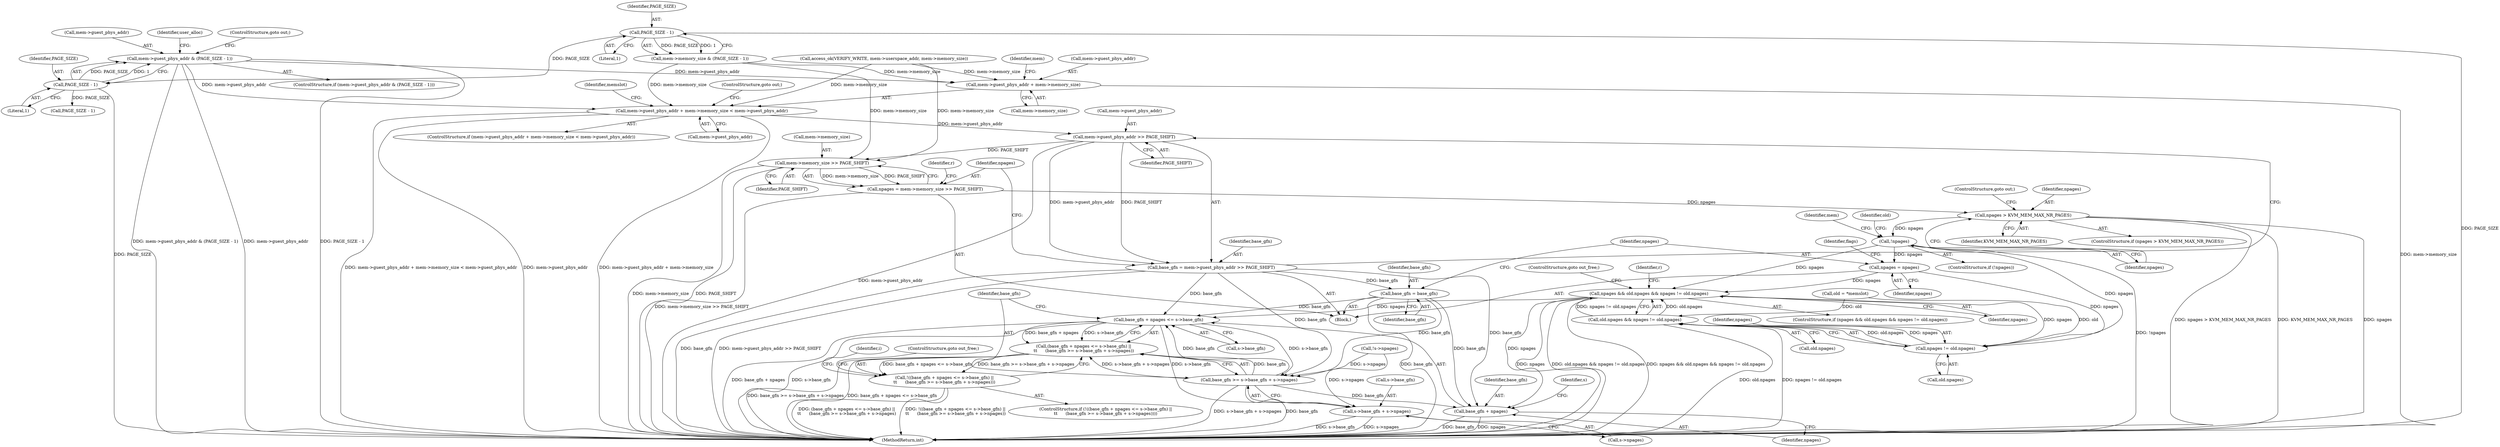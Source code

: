 digraph "0_linux_fa3d315a4ce2c0891cdde262562e710d95fba19e@pointer" {
"1000139" [label="(Call,mem->guest_phys_addr & (PAGE_SIZE - 1))"];
"1000143" [label="(Call,PAGE_SIZE - 1)"];
"1000134" [label="(Call,PAGE_SIZE - 1)"];
"1000178" [label="(Call,mem->guest_phys_addr + mem->memory_size < mem->guest_phys_addr)"];
"1000204" [label="(Call,mem->guest_phys_addr >> PAGE_SHIFT)"];
"1000202" [label="(Call,base_gfn = mem->guest_phys_addr >> PAGE_SHIFT)"];
"1000242" [label="(Call,base_gfn = base_gfn)"];
"1000308" [label="(Call,base_gfn + npages <= s->base_gfn)"];
"1000307" [label="(Call,(base_gfn + npages <= s->base_gfn) ||\n\t\t      (base_gfn >= s->base_gfn + s->npages))"];
"1000306" [label="(Call,!((base_gfn + npages <= s->base_gfn) ||\n\t\t      (base_gfn >= s->base_gfn + s->npages)))"];
"1000315" [label="(Call,base_gfn >= s->base_gfn + s->npages)"];
"1000309" [label="(Call,base_gfn + npages)"];
"1000317" [label="(Call,s->base_gfn + s->npages)"];
"1000211" [label="(Call,mem->memory_size >> PAGE_SHIFT)"];
"1000209" [label="(Call,npages = mem->memory_size >> PAGE_SHIFT)"];
"1000221" [label="(Call,npages > KVM_MEM_MAX_NR_PAGES)"];
"1000226" [label="(Call,!npages)"];
"1000245" [label="(Call,npages = npages)"];
"1000258" [label="(Call,npages && old.npages && npages != old.npages)"];
"1000264" [label="(Call,npages != old.npages)"];
"1000260" [label="(Call,old.npages && npages != old.npages)"];
"1000179" [label="(Call,mem->guest_phys_addr + mem->memory_size)"];
"1000247" [label="(Identifier,npages)"];
"1000212" [label="(Call,mem->memory_size)"];
"1000246" [label="(Identifier,npages)"];
"1000204" [label="(Call,mem->guest_phys_addr >> PAGE_SHIFT)"];
"1000178" [label="(Call,mem->guest_phys_addr + mem->memory_size < mem->guest_phys_addr)"];
"1000209" [label="(Call,npages = mem->memory_size >> PAGE_SHIFT)"];
"1000223" [label="(Identifier,KVM_MEM_MAX_NR_PAGES)"];
"1000230" [label="(Identifier,mem)"];
"1000134" [label="(Call,PAGE_SIZE - 1)"];
"1000145" [label="(Literal,1)"];
"1000221" [label="(Call,npages > KVM_MEM_MAX_NR_PAGES)"];
"1000155" [label="(Call,PAGE_SIZE - 1)"];
"1000311" [label="(Identifier,npages)"];
"1000224" [label="(ControlStructure,goto out;)"];
"1000321" [label="(Call,s->npages)"];
"1000220" [label="(ControlStructure,if (npages > KVM_MEM_MAX_NR_PAGES))"];
"1000324" [label="(ControlStructure,goto out_free;)"];
"1000186" [label="(Call,mem->guest_phys_addr)"];
"1000249" [label="(Identifier,flags)"];
"1000117" [label="(Block,)"];
"1000234" [label="(Identifier,old)"];
"1000318" [label="(Call,s->base_gfn)"];
"1000265" [label="(Identifier,npages)"];
"1000266" [label="(Call,old.npages)"];
"1000211" [label="(Call,mem->memory_size >> PAGE_SHIFT)"];
"1000189" [label="(ControlStructure,goto out;)"];
"1000317" [label="(Call,s->base_gfn + s->npages)"];
"1000300" [label="(Call,!s->npages)"];
"1000313" [label="(Identifier,s)"];
"1000282" [label="(Identifier,i)"];
"1000187" [label="(Identifier,mem)"];
"1000225" [label="(ControlStructure,if (!npages))"];
"1000159" [label="(Call,access_ok(VERIFY_WRITE, mem->userspace_addr, mem->memory_size))"];
"1000310" [label="(Identifier,base_gfn)"];
"1000208" [label="(Identifier,PAGE_SHIFT)"];
"1000135" [label="(Identifier,PAGE_SIZE)"];
"1000139" [label="(Call,mem->guest_phys_addr & (PAGE_SIZE - 1))"];
"1000261" [label="(Call,old.npages)"];
"1000149" [label="(Identifier,user_alloc)"];
"1000130" [label="(Call,mem->memory_size & (PAGE_SIZE - 1))"];
"1000136" [label="(Literal,1)"];
"1000191" [label="(Identifier,memslot)"];
"1000309" [label="(Call,base_gfn + npages)"];
"1000312" [label="(Call,s->base_gfn)"];
"1000205" [label="(Call,mem->guest_phys_addr)"];
"1000202" [label="(Call,base_gfn = mem->guest_phys_addr >> PAGE_SHIFT)"];
"1000203" [label="(Identifier,base_gfn)"];
"1000308" [label="(Call,base_gfn + npages <= s->base_gfn)"];
"1000226" [label="(Call,!npages)"];
"1000215" [label="(Identifier,PAGE_SHIFT)"];
"1000245" [label="(Call,npages = npages)"];
"1000179" [label="(Call,mem->guest_phys_addr + mem->memory_size)"];
"1000260" [label="(Call,old.npages && npages != old.npages)"];
"1000144" [label="(Identifier,PAGE_SIZE)"];
"1000242" [label="(Call,base_gfn = base_gfn)"];
"1000143" [label="(Call,PAGE_SIZE - 1)"];
"1000243" [label="(Identifier,base_gfn)"];
"1000643" [label="(MethodReturn,int)"];
"1000244" [label="(Identifier,base_gfn)"];
"1000269" [label="(ControlStructure,goto out_free;)"];
"1000315" [label="(Call,base_gfn >= s->base_gfn + s->npages)"];
"1000264" [label="(Call,npages != old.npages)"];
"1000316" [label="(Identifier,base_gfn)"];
"1000177" [label="(ControlStructure,if (mem->guest_phys_addr + mem->memory_size < mem->guest_phys_addr))"];
"1000307" [label="(Call,(base_gfn + npages <= s->base_gfn) ||\n\t\t      (base_gfn >= s->base_gfn + s->npages))"];
"1000217" [label="(Identifier,r)"];
"1000227" [label="(Identifier,npages)"];
"1000257" [label="(ControlStructure,if (npages && old.npages && npages != old.npages))"];
"1000180" [label="(Call,mem->guest_phys_addr)"];
"1000233" [label="(Call,old = *memslot)"];
"1000306" [label="(Call,!((base_gfn + npages <= s->base_gfn) ||\n\t\t      (base_gfn >= s->base_gfn + s->npages)))"];
"1000146" [label="(ControlStructure,goto out;)"];
"1000259" [label="(Identifier,npages)"];
"1000258" [label="(Call,npages && old.npages && npages != old.npages)"];
"1000138" [label="(ControlStructure,if (mem->guest_phys_addr & (PAGE_SIZE - 1)))"];
"1000271" [label="(Identifier,r)"];
"1000210" [label="(Identifier,npages)"];
"1000305" [label="(ControlStructure,if (!((base_gfn + npages <= s->base_gfn) ||\n\t\t      (base_gfn >= s->base_gfn + s->npages))))"];
"1000183" [label="(Call,mem->memory_size)"];
"1000140" [label="(Call,mem->guest_phys_addr)"];
"1000222" [label="(Identifier,npages)"];
"1000139" -> "1000138"  [label="AST: "];
"1000139" -> "1000143"  [label="CFG: "];
"1000140" -> "1000139"  [label="AST: "];
"1000143" -> "1000139"  [label="AST: "];
"1000146" -> "1000139"  [label="CFG: "];
"1000149" -> "1000139"  [label="CFG: "];
"1000139" -> "1000643"  [label="DDG: mem->guest_phys_addr & (PAGE_SIZE - 1)"];
"1000139" -> "1000643"  [label="DDG: mem->guest_phys_addr"];
"1000139" -> "1000643"  [label="DDG: PAGE_SIZE - 1"];
"1000143" -> "1000139"  [label="DDG: PAGE_SIZE"];
"1000143" -> "1000139"  [label="DDG: 1"];
"1000139" -> "1000178"  [label="DDG: mem->guest_phys_addr"];
"1000139" -> "1000179"  [label="DDG: mem->guest_phys_addr"];
"1000143" -> "1000145"  [label="CFG: "];
"1000144" -> "1000143"  [label="AST: "];
"1000145" -> "1000143"  [label="AST: "];
"1000143" -> "1000643"  [label="DDG: PAGE_SIZE"];
"1000134" -> "1000143"  [label="DDG: PAGE_SIZE"];
"1000143" -> "1000155"  [label="DDG: PAGE_SIZE"];
"1000134" -> "1000130"  [label="AST: "];
"1000134" -> "1000136"  [label="CFG: "];
"1000135" -> "1000134"  [label="AST: "];
"1000136" -> "1000134"  [label="AST: "];
"1000130" -> "1000134"  [label="CFG: "];
"1000134" -> "1000643"  [label="DDG: PAGE_SIZE"];
"1000134" -> "1000130"  [label="DDG: PAGE_SIZE"];
"1000134" -> "1000130"  [label="DDG: 1"];
"1000178" -> "1000177"  [label="AST: "];
"1000178" -> "1000186"  [label="CFG: "];
"1000179" -> "1000178"  [label="AST: "];
"1000186" -> "1000178"  [label="AST: "];
"1000189" -> "1000178"  [label="CFG: "];
"1000191" -> "1000178"  [label="CFG: "];
"1000178" -> "1000643"  [label="DDG: mem->guest_phys_addr + mem->memory_size < mem->guest_phys_addr"];
"1000178" -> "1000643"  [label="DDG: mem->guest_phys_addr"];
"1000178" -> "1000643"  [label="DDG: mem->guest_phys_addr + mem->memory_size"];
"1000159" -> "1000178"  [label="DDG: mem->memory_size"];
"1000130" -> "1000178"  [label="DDG: mem->memory_size"];
"1000178" -> "1000204"  [label="DDG: mem->guest_phys_addr"];
"1000204" -> "1000202"  [label="AST: "];
"1000204" -> "1000208"  [label="CFG: "];
"1000205" -> "1000204"  [label="AST: "];
"1000208" -> "1000204"  [label="AST: "];
"1000202" -> "1000204"  [label="CFG: "];
"1000204" -> "1000643"  [label="DDG: mem->guest_phys_addr"];
"1000204" -> "1000202"  [label="DDG: mem->guest_phys_addr"];
"1000204" -> "1000202"  [label="DDG: PAGE_SHIFT"];
"1000204" -> "1000211"  [label="DDG: PAGE_SHIFT"];
"1000202" -> "1000117"  [label="AST: "];
"1000203" -> "1000202"  [label="AST: "];
"1000210" -> "1000202"  [label="CFG: "];
"1000202" -> "1000643"  [label="DDG: base_gfn"];
"1000202" -> "1000643"  [label="DDG: mem->guest_phys_addr >> PAGE_SHIFT"];
"1000202" -> "1000242"  [label="DDG: base_gfn"];
"1000202" -> "1000308"  [label="DDG: base_gfn"];
"1000202" -> "1000309"  [label="DDG: base_gfn"];
"1000202" -> "1000315"  [label="DDG: base_gfn"];
"1000242" -> "1000117"  [label="AST: "];
"1000242" -> "1000244"  [label="CFG: "];
"1000243" -> "1000242"  [label="AST: "];
"1000244" -> "1000242"  [label="AST: "];
"1000246" -> "1000242"  [label="CFG: "];
"1000242" -> "1000643"  [label="DDG: base_gfn"];
"1000242" -> "1000308"  [label="DDG: base_gfn"];
"1000242" -> "1000309"  [label="DDG: base_gfn"];
"1000242" -> "1000315"  [label="DDG: base_gfn"];
"1000308" -> "1000307"  [label="AST: "];
"1000308" -> "1000312"  [label="CFG: "];
"1000309" -> "1000308"  [label="AST: "];
"1000312" -> "1000308"  [label="AST: "];
"1000316" -> "1000308"  [label="CFG: "];
"1000307" -> "1000308"  [label="CFG: "];
"1000308" -> "1000643"  [label="DDG: base_gfn + npages"];
"1000308" -> "1000643"  [label="DDG: s->base_gfn"];
"1000308" -> "1000307"  [label="DDG: base_gfn + npages"];
"1000308" -> "1000307"  [label="DDG: s->base_gfn"];
"1000315" -> "1000308"  [label="DDG: base_gfn"];
"1000258" -> "1000308"  [label="DDG: npages"];
"1000308" -> "1000315"  [label="DDG: s->base_gfn"];
"1000308" -> "1000317"  [label="DDG: s->base_gfn"];
"1000307" -> "1000306"  [label="AST: "];
"1000307" -> "1000315"  [label="CFG: "];
"1000315" -> "1000307"  [label="AST: "];
"1000306" -> "1000307"  [label="CFG: "];
"1000307" -> "1000643"  [label="DDG: base_gfn >= s->base_gfn + s->npages"];
"1000307" -> "1000643"  [label="DDG: base_gfn + npages <= s->base_gfn"];
"1000307" -> "1000306"  [label="DDG: base_gfn + npages <= s->base_gfn"];
"1000307" -> "1000306"  [label="DDG: base_gfn >= s->base_gfn + s->npages"];
"1000315" -> "1000307"  [label="DDG: base_gfn"];
"1000315" -> "1000307"  [label="DDG: s->base_gfn + s->npages"];
"1000306" -> "1000305"  [label="AST: "];
"1000324" -> "1000306"  [label="CFG: "];
"1000282" -> "1000306"  [label="CFG: "];
"1000306" -> "1000643"  [label="DDG: (base_gfn + npages <= s->base_gfn) ||\n\t\t      (base_gfn >= s->base_gfn + s->npages)"];
"1000306" -> "1000643"  [label="DDG: !((base_gfn + npages <= s->base_gfn) ||\n\t\t      (base_gfn >= s->base_gfn + s->npages))"];
"1000315" -> "1000317"  [label="CFG: "];
"1000316" -> "1000315"  [label="AST: "];
"1000317" -> "1000315"  [label="AST: "];
"1000315" -> "1000643"  [label="DDG: base_gfn"];
"1000315" -> "1000643"  [label="DDG: s->base_gfn + s->npages"];
"1000315" -> "1000309"  [label="DDG: base_gfn"];
"1000300" -> "1000315"  [label="DDG: s->npages"];
"1000309" -> "1000311"  [label="CFG: "];
"1000310" -> "1000309"  [label="AST: "];
"1000311" -> "1000309"  [label="AST: "];
"1000313" -> "1000309"  [label="CFG: "];
"1000309" -> "1000643"  [label="DDG: base_gfn"];
"1000309" -> "1000643"  [label="DDG: npages"];
"1000258" -> "1000309"  [label="DDG: npages"];
"1000317" -> "1000321"  [label="CFG: "];
"1000318" -> "1000317"  [label="AST: "];
"1000321" -> "1000317"  [label="AST: "];
"1000317" -> "1000643"  [label="DDG: s->base_gfn"];
"1000317" -> "1000643"  [label="DDG: s->npages"];
"1000300" -> "1000317"  [label="DDG: s->npages"];
"1000211" -> "1000209"  [label="AST: "];
"1000211" -> "1000215"  [label="CFG: "];
"1000212" -> "1000211"  [label="AST: "];
"1000215" -> "1000211"  [label="AST: "];
"1000209" -> "1000211"  [label="CFG: "];
"1000211" -> "1000643"  [label="DDG: mem->memory_size"];
"1000211" -> "1000643"  [label="DDG: PAGE_SHIFT"];
"1000211" -> "1000209"  [label="DDG: mem->memory_size"];
"1000211" -> "1000209"  [label="DDG: PAGE_SHIFT"];
"1000159" -> "1000211"  [label="DDG: mem->memory_size"];
"1000130" -> "1000211"  [label="DDG: mem->memory_size"];
"1000209" -> "1000117"  [label="AST: "];
"1000210" -> "1000209"  [label="AST: "];
"1000217" -> "1000209"  [label="CFG: "];
"1000209" -> "1000643"  [label="DDG: mem->memory_size >> PAGE_SHIFT"];
"1000209" -> "1000221"  [label="DDG: npages"];
"1000221" -> "1000220"  [label="AST: "];
"1000221" -> "1000223"  [label="CFG: "];
"1000222" -> "1000221"  [label="AST: "];
"1000223" -> "1000221"  [label="AST: "];
"1000224" -> "1000221"  [label="CFG: "];
"1000227" -> "1000221"  [label="CFG: "];
"1000221" -> "1000643"  [label="DDG: npages > KVM_MEM_MAX_NR_PAGES"];
"1000221" -> "1000643"  [label="DDG: KVM_MEM_MAX_NR_PAGES"];
"1000221" -> "1000643"  [label="DDG: npages"];
"1000221" -> "1000226"  [label="DDG: npages"];
"1000226" -> "1000225"  [label="AST: "];
"1000226" -> "1000227"  [label="CFG: "];
"1000227" -> "1000226"  [label="AST: "];
"1000230" -> "1000226"  [label="CFG: "];
"1000234" -> "1000226"  [label="CFG: "];
"1000226" -> "1000643"  [label="DDG: !npages"];
"1000226" -> "1000245"  [label="DDG: npages"];
"1000226" -> "1000258"  [label="DDG: npages"];
"1000226" -> "1000264"  [label="DDG: npages"];
"1000245" -> "1000117"  [label="AST: "];
"1000245" -> "1000247"  [label="CFG: "];
"1000246" -> "1000245"  [label="AST: "];
"1000247" -> "1000245"  [label="AST: "];
"1000249" -> "1000245"  [label="CFG: "];
"1000245" -> "1000258"  [label="DDG: npages"];
"1000245" -> "1000264"  [label="DDG: npages"];
"1000258" -> "1000257"  [label="AST: "];
"1000258" -> "1000259"  [label="CFG: "];
"1000258" -> "1000260"  [label="CFG: "];
"1000259" -> "1000258"  [label="AST: "];
"1000260" -> "1000258"  [label="AST: "];
"1000269" -> "1000258"  [label="CFG: "];
"1000271" -> "1000258"  [label="CFG: "];
"1000258" -> "1000643"  [label="DDG: npages"];
"1000258" -> "1000643"  [label="DDG: old.npages && npages != old.npages"];
"1000258" -> "1000643"  [label="DDG: npages && old.npages && npages != old.npages"];
"1000264" -> "1000258"  [label="DDG: npages"];
"1000260" -> "1000258"  [label="DDG: old.npages"];
"1000260" -> "1000258"  [label="DDG: npages != old.npages"];
"1000264" -> "1000260"  [label="AST: "];
"1000264" -> "1000266"  [label="CFG: "];
"1000265" -> "1000264"  [label="AST: "];
"1000266" -> "1000264"  [label="AST: "];
"1000260" -> "1000264"  [label="CFG: "];
"1000264" -> "1000260"  [label="DDG: old.npages"];
"1000264" -> "1000260"  [label="DDG: npages"];
"1000233" -> "1000264"  [label="DDG: old"];
"1000260" -> "1000261"  [label="CFG: "];
"1000261" -> "1000260"  [label="AST: "];
"1000260" -> "1000643"  [label="DDG: npages != old.npages"];
"1000260" -> "1000643"  [label="DDG: old.npages"];
"1000233" -> "1000260"  [label="DDG: old"];
"1000179" -> "1000183"  [label="CFG: "];
"1000180" -> "1000179"  [label="AST: "];
"1000183" -> "1000179"  [label="AST: "];
"1000187" -> "1000179"  [label="CFG: "];
"1000179" -> "1000643"  [label="DDG: mem->memory_size"];
"1000159" -> "1000179"  [label="DDG: mem->memory_size"];
"1000130" -> "1000179"  [label="DDG: mem->memory_size"];
}
